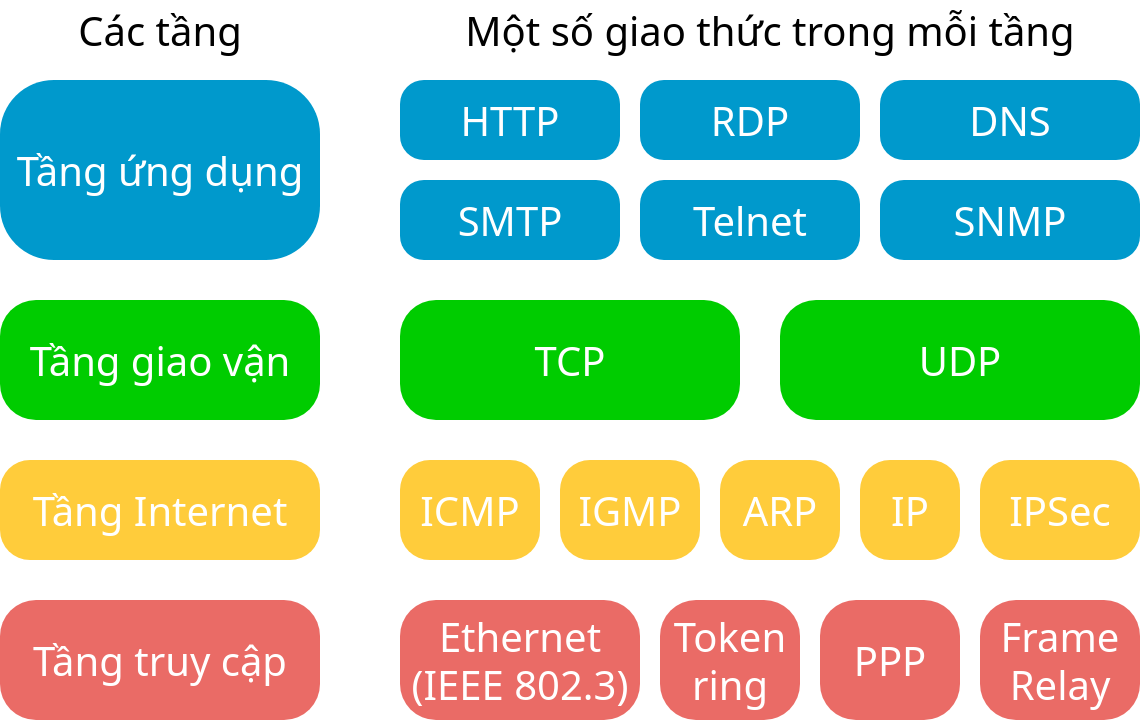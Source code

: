 <mxfile version="28.0.6">
  <diagram name="Page-1" id="55a83fd1-7818-8e21-69c5-c3457e3827bb">
    <mxGraphModel dx="1138" dy="819" grid="1" gridSize="10" guides="1" tooltips="1" connect="1" arrows="1" fold="1" page="1" pageScale="1" pageWidth="1100" pageHeight="850" background="none" math="0" shadow="0">
      <root>
        <mxCell id="0" />
        <mxCell id="1" parent="0" />
        <mxCell id="DddvYVDO0xp9PcGFsrXd-2" value="Tầng ứng dụng" style="rounded=1;whiteSpace=wrap;html=1;fontSize=20;arcSize=30;fontFamily=Noto Sans;fontSource=https%3A%2F%2Ffonts.googleapis.com%2Fcss%3Ffamily%3DNoto%2BSans;fontColor=#FFFFFF;fillColor=#0099CC;strokeColor=none;imageHeight=24;" parent="1" vertex="1">
          <mxGeometry x="120" y="480" width="160" height="90" as="geometry" />
        </mxCell>
        <mxCell id="DddvYVDO0xp9PcGFsrXd-3" value="Tầng giao vận" style="rounded=1;whiteSpace=wrap;html=1;fontSize=20;arcSize=30;fontFamily=Noto Sans;fontSource=https%3A%2F%2Ffonts.googleapis.com%2Fcss%3Ffamily%3DNoto%2BSans;fontColor=#FFFFFF;strokeColor=none;fillColor=#00CC00;imageHeight=24;" parent="1" vertex="1">
          <mxGeometry x="120" y="590" width="160" height="60" as="geometry" />
        </mxCell>
        <mxCell id="DddvYVDO0xp9PcGFsrXd-4" value="Tầng Internet" style="rounded=1;whiteSpace=wrap;html=1;fontSize=20;arcSize=30;fontFamily=Noto Sans;fontSource=https%3A%2F%2Ffonts.googleapis.com%2Fcss%3Ffamily%3DNoto%2BSans;strokeColor=none;fillColor=#FFCC3B;fontColor=#FFFFFF;imageHeight=24;" parent="1" vertex="1">
          <mxGeometry x="120" y="670" width="160" height="50" as="geometry" />
        </mxCell>
        <mxCell id="DddvYVDO0xp9PcGFsrXd-5" value="Tầng truy cập" style="rounded=1;whiteSpace=wrap;html=1;fontSize=20;arcSize=30;fontFamily=Noto Sans;fontSource=https%3A%2F%2Ffonts.googleapis.com%2Fcss%3Ffamily%3DNoto%2BSans;fontColor=#FFFFFF;strokeColor=none;fillColor=#EA6B66;imageHeight=24;" parent="1" vertex="1">
          <mxGeometry x="120" y="740" width="160" height="60" as="geometry" />
        </mxCell>
        <mxCell id="DddvYVDO0xp9PcGFsrXd-6" value="HTTP" style="rounded=1;whiteSpace=wrap;html=1;fontSize=20;arcSize=30;fontFamily=Noto Sans;fontSource=https%3A%2F%2Ffonts.googleapis.com%2Fcss%3Ffamily%3DNoto%2BSans;fontColor=#FFFFFF;fillColor=#0099CC;strokeColor=none;imageHeight=24;" parent="1" vertex="1">
          <mxGeometry x="320" y="480" width="110" height="40" as="geometry" />
        </mxCell>
        <mxCell id="DddvYVDO0xp9PcGFsrXd-7" value="RDP" style="rounded=1;whiteSpace=wrap;html=1;fontSize=20;arcSize=30;fontFamily=Noto Sans;fontSource=https%3A%2F%2Ffonts.googleapis.com%2Fcss%3Ffamily%3DNoto%2BSans;fontColor=#FFFFFF;fillColor=#0099CC;strokeColor=none;imageHeight=24;" parent="1" vertex="1">
          <mxGeometry x="440" y="480" width="110" height="40" as="geometry" />
        </mxCell>
        <mxCell id="DddvYVDO0xp9PcGFsrXd-8" value="DNS" style="rounded=1;whiteSpace=wrap;html=1;fontSize=20;arcSize=30;fontFamily=Noto Sans;fontSource=https%3A%2F%2Ffonts.googleapis.com%2Fcss%3Ffamily%3DNoto%2BSans;fontColor=#FFFFFF;fillColor=#0099CC;strokeColor=none;imageHeight=24;" parent="1" vertex="1">
          <mxGeometry x="560" y="480" width="130" height="40" as="geometry" />
        </mxCell>
        <mxCell id="DddvYVDO0xp9PcGFsrXd-9" value="SMTP" style="rounded=1;whiteSpace=wrap;html=1;fontSize=20;arcSize=30;fontFamily=Noto Sans;fontSource=https%3A%2F%2Ffonts.googleapis.com%2Fcss%3Ffamily%3DNoto%2BSans;fontColor=#FFFFFF;fillColor=#0099CC;strokeColor=none;imageHeight=24;" parent="1" vertex="1">
          <mxGeometry x="320" y="530" width="110" height="40" as="geometry" />
        </mxCell>
        <mxCell id="DddvYVDO0xp9PcGFsrXd-10" value="Telnet" style="rounded=1;whiteSpace=wrap;html=1;fontSize=20;arcSize=30;fontFamily=Noto Sans;fontSource=https%3A%2F%2Ffonts.googleapis.com%2Fcss%3Ffamily%3DNoto%2BSans;fontColor=#FFFFFF;fillColor=#0099CC;strokeColor=none;imageHeight=24;" parent="1" vertex="1">
          <mxGeometry x="440" y="530" width="110" height="40" as="geometry" />
        </mxCell>
        <mxCell id="DddvYVDO0xp9PcGFsrXd-11" value="SNMP" style="rounded=1;whiteSpace=wrap;html=1;fontSize=20;arcSize=30;fontFamily=Noto Sans;fontSource=https%3A%2F%2Ffonts.googleapis.com%2Fcss%3Ffamily%3DNoto%2BSans;fontColor=#FFFFFF;fillColor=#0099CC;strokeColor=none;imageHeight=24;" parent="1" vertex="1">
          <mxGeometry x="560" y="530" width="130" height="40" as="geometry" />
        </mxCell>
        <mxCell id="DddvYVDO0xp9PcGFsrXd-12" value="TCP" style="rounded=1;whiteSpace=wrap;html=1;fontSize=20;arcSize=30;fontFamily=Noto Sans;fontSource=https%3A%2F%2Ffonts.googleapis.com%2Fcss%3Ffamily%3DNoto%2BSans;fontColor=#FFFFFF;strokeColor=none;fillColor=#00CC00;imageHeight=24;" parent="1" vertex="1">
          <mxGeometry x="320" y="590" width="170" height="60" as="geometry" />
        </mxCell>
        <mxCell id="DddvYVDO0xp9PcGFsrXd-13" value="UDP" style="rounded=1;whiteSpace=wrap;html=1;fontSize=20;arcSize=30;fontFamily=Noto Sans;fontSource=https%3A%2F%2Ffonts.googleapis.com%2Fcss%3Ffamily%3DNoto%2BSans;fontColor=#FFFFFF;strokeColor=none;fillColor=#00CC00;imageHeight=24;" parent="1" vertex="1">
          <mxGeometry x="510" y="590" width="180" height="60" as="geometry" />
        </mxCell>
        <mxCell id="DddvYVDO0xp9PcGFsrXd-14" value="ICMP" style="rounded=1;whiteSpace=wrap;html=1;fontSize=20;arcSize=30;fontFamily=Noto Sans;fontSource=https%3A%2F%2Ffonts.googleapis.com%2Fcss%3Ffamily%3DNoto%2BSans;strokeColor=none;fillColor=#FFCC3B;fontColor=#FFFFFF;imageHeight=24;" parent="1" vertex="1">
          <mxGeometry x="320" y="670" width="70" height="50" as="geometry" />
        </mxCell>
        <mxCell id="DddvYVDO0xp9PcGFsrXd-15" value="IGMP" style="rounded=1;whiteSpace=wrap;html=1;fontSize=20;arcSize=30;fontFamily=Noto Sans;fontSource=https%3A%2F%2Ffonts.googleapis.com%2Fcss%3Ffamily%3DNoto%2BSans;strokeColor=none;fillColor=#FFCC3B;fontColor=#FFFFFF;imageHeight=24;" parent="1" vertex="1">
          <mxGeometry x="400" y="670" width="70" height="50" as="geometry" />
        </mxCell>
        <mxCell id="DddvYVDO0xp9PcGFsrXd-16" value="ARP" style="rounded=1;whiteSpace=wrap;html=1;fontSize=20;arcSize=30;fontFamily=Noto Sans;fontSource=https%3A%2F%2Ffonts.googleapis.com%2Fcss%3Ffamily%3DNoto%2BSans;strokeColor=none;fillColor=#FFCC3B;fontColor=#FFFFFF;imageHeight=24;" parent="1" vertex="1">
          <mxGeometry x="480" y="670" width="60" height="50" as="geometry" />
        </mxCell>
        <mxCell id="DddvYVDO0xp9PcGFsrXd-17" value="IP" style="rounded=1;whiteSpace=wrap;html=1;fontSize=20;arcSize=30;fontFamily=Noto Sans;fontSource=https%3A%2F%2Ffonts.googleapis.com%2Fcss%3Ffamily%3DNoto%2BSans;strokeColor=none;fillColor=#FFCC3B;fontColor=#FFFFFF;imageHeight=24;" parent="1" vertex="1">
          <mxGeometry x="550" y="670" width="50" height="50" as="geometry" />
        </mxCell>
        <mxCell id="DddvYVDO0xp9PcGFsrXd-18" value="IPSec" style="rounded=1;whiteSpace=wrap;html=1;fontSize=20;arcSize=30;fontFamily=Noto Sans;fontSource=https%3A%2F%2Ffonts.googleapis.com%2Fcss%3Ffamily%3DNoto%2BSans;strokeColor=none;fillColor=#FFCC3B;fontColor=#FFFFFF;imageHeight=24;" parent="1" vertex="1">
          <mxGeometry x="610" y="670" width="80" height="50" as="geometry" />
        </mxCell>
        <mxCell id="DddvYVDO0xp9PcGFsrXd-19" value="Ethernet&lt;br&gt;(IEEE 802.3)" style="rounded=1;whiteSpace=wrap;html=1;fontSize=20;arcSize=30;fontFamily=Noto Sans;fontSource=https%3A%2F%2Ffonts.googleapis.com%2Fcss%3Ffamily%3DNoto%2BSans;fontColor=#FFFFFF;strokeColor=none;fillColor=#EA6B66;imageHeight=24;" parent="1" vertex="1">
          <mxGeometry x="320" y="740" width="120" height="60" as="geometry" />
        </mxCell>
        <mxCell id="DddvYVDO0xp9PcGFsrXd-20" value="Token ring" style="rounded=1;whiteSpace=wrap;html=1;fontSize=20;arcSize=30;fontFamily=Noto Sans;fontSource=https%3A%2F%2Ffonts.googleapis.com%2Fcss%3Ffamily%3DNoto%2BSans;fontColor=#FFFFFF;strokeColor=none;fillColor=#EA6B66;imageHeight=24;" parent="1" vertex="1">
          <mxGeometry x="450" y="740" width="70" height="60" as="geometry" />
        </mxCell>
        <mxCell id="DddvYVDO0xp9PcGFsrXd-21" value="PPP" style="rounded=1;whiteSpace=wrap;html=1;fontSize=20;arcSize=30;fontFamily=Noto Sans;fontSource=https%3A%2F%2Ffonts.googleapis.com%2Fcss%3Ffamily%3DNoto%2BSans;fontColor=#FFFFFF;strokeColor=none;fillColor=#EA6B66;imageHeight=24;" parent="1" vertex="1">
          <mxGeometry x="530" y="740" width="70" height="60" as="geometry" />
        </mxCell>
        <mxCell id="DddvYVDO0xp9PcGFsrXd-22" value="Frame Relay" style="rounded=1;whiteSpace=wrap;html=1;fontSize=20;arcSize=30;fontFamily=Noto Sans;fontSource=https%3A%2F%2Ffonts.googleapis.com%2Fcss%3Ffamily%3DNoto%2BSans;fontColor=#FFFFFF;strokeColor=none;fillColor=#EA6B66;imageHeight=24;" parent="1" vertex="1">
          <mxGeometry x="610" y="740" width="80" height="60" as="geometry" />
        </mxCell>
        <mxCell id="DddvYVDO0xp9PcGFsrXd-23" value="&lt;font style=&quot;font-size: 20px;&quot; data-font-src=&quot;https://fonts.googleapis.com/css?family=Noto+Sans&quot;&gt;Các tầng&lt;/font&gt;" style="text;html=1;align=center;verticalAlign=middle;whiteSpace=wrap;rounded=0;fontSize=20;fontFamily=Noto Sans;fontSource=https%3A%2F%2Ffonts.googleapis.com%2Fcss%3Ffamily%3DNoto%2BSans;" parent="1" vertex="1">
          <mxGeometry x="120" y="440" width="160" height="30" as="geometry" />
        </mxCell>
        <mxCell id="DddvYVDO0xp9PcGFsrXd-24" value="Một số giao thức trong mỗi tầng" style="text;html=1;align=center;verticalAlign=middle;whiteSpace=wrap;rounded=0;fontSize=20;fontFamily=Noto Sans;fontSource=https%3A%2F%2Ffonts.googleapis.com%2Fcss%3Ffamily%3DNoto%2BSans;" parent="1" vertex="1">
          <mxGeometry x="320" y="440" width="370" height="30" as="geometry" />
        </mxCell>
      </root>
    </mxGraphModel>
  </diagram>
</mxfile>
